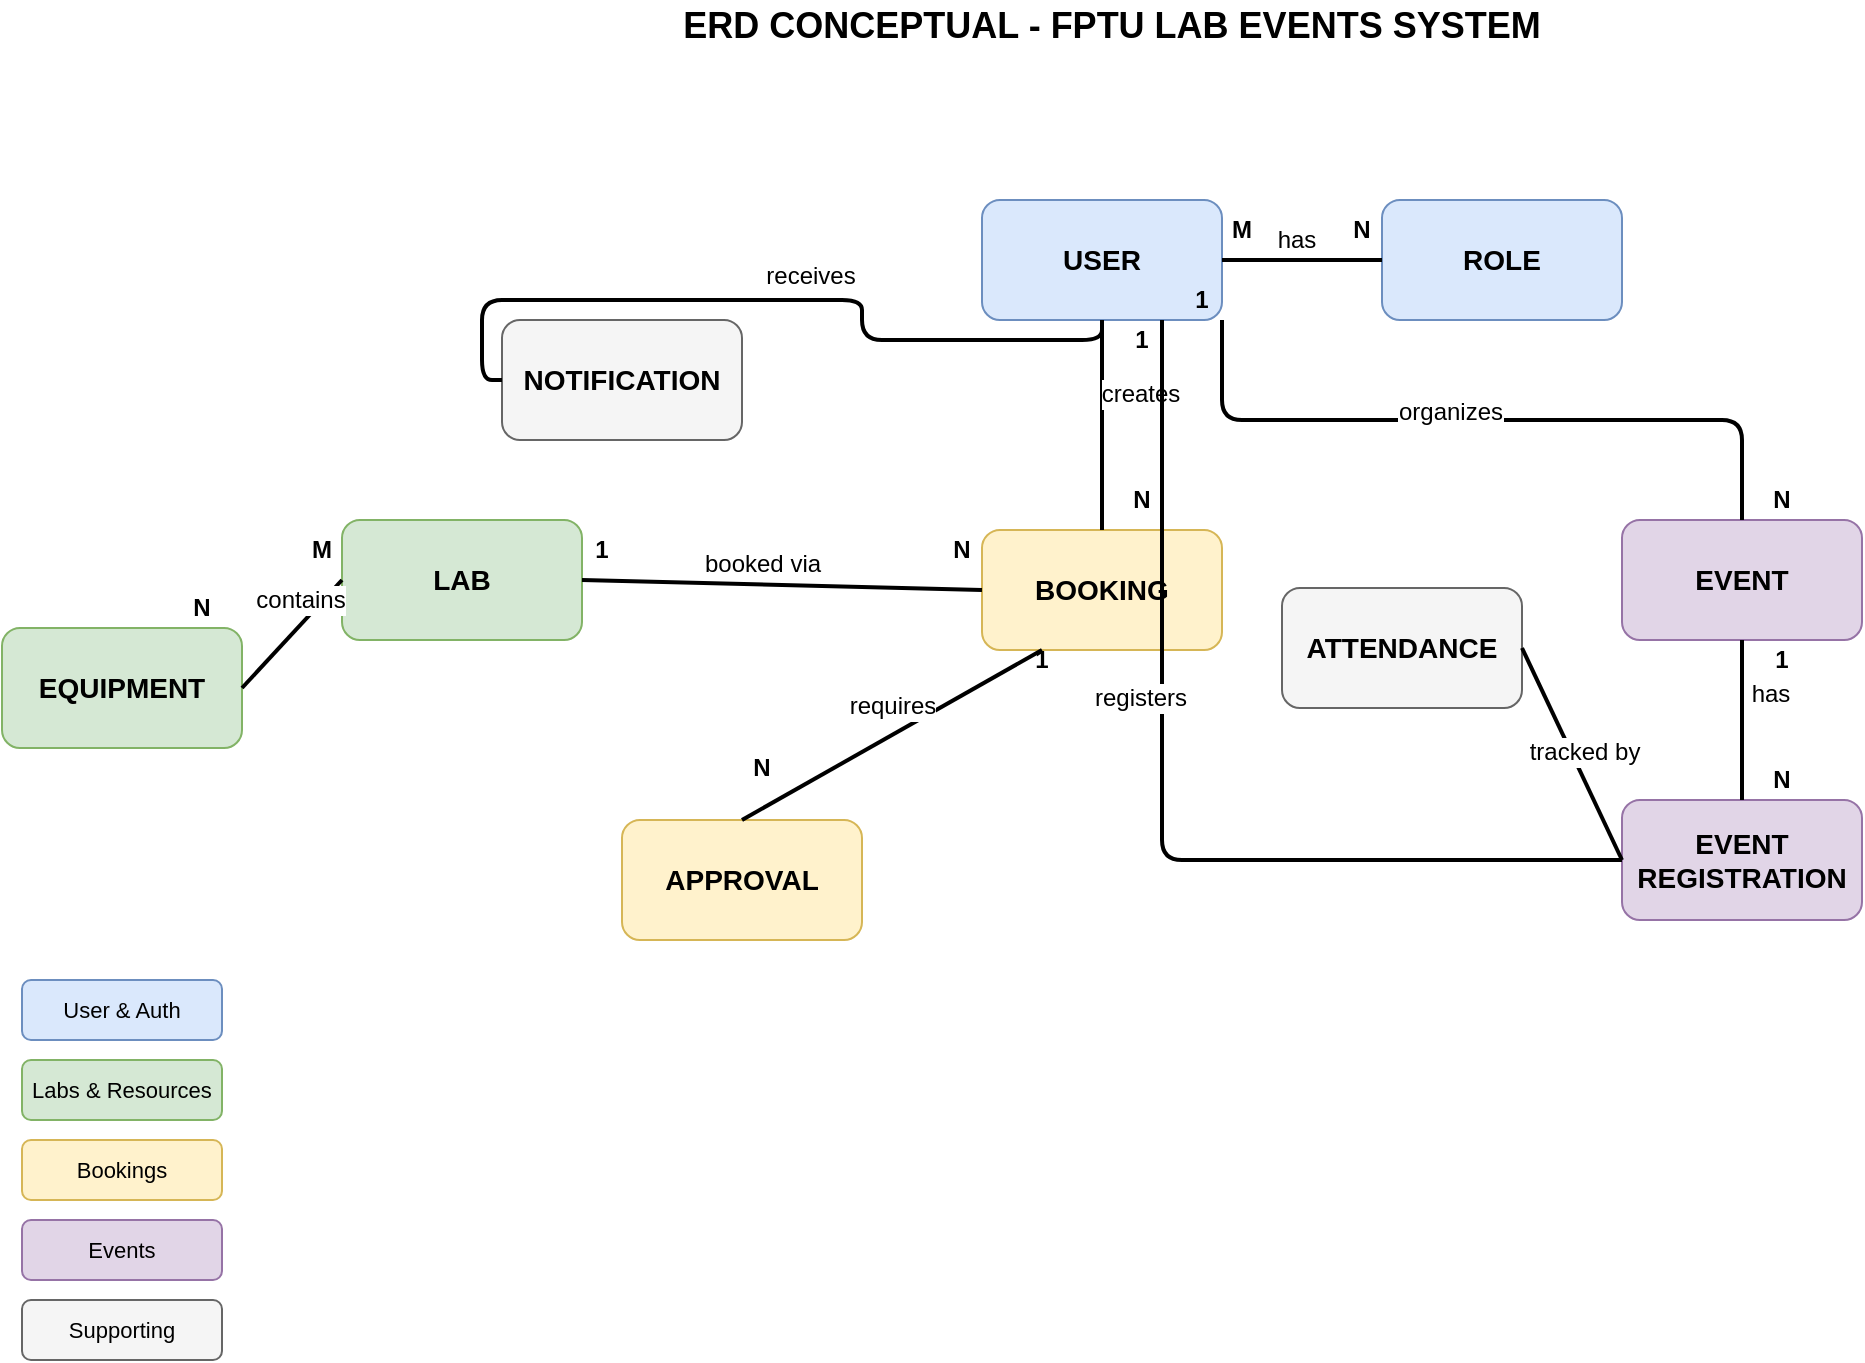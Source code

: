 <mxfile version="28.2.5">
  <diagram name="ERD Conceptual - FPTU Lab Events" id="conceptual-erd">
    <mxGraphModel dx="1426" dy="743" grid="0" gridSize="10" guides="1" tooltips="1" connect="1" arrows="1" fold="1" page="1" pageScale="1" pageWidth="1169" pageHeight="827" math="0" shadow="0">
      <root>
        <mxCell id="0" />
        <mxCell id="1" parent="0" />
        <mxCell id="title" value="&lt;b&gt;&lt;font style=&quot;font-size: 18px;&quot;&gt;ERD CONCEPTUAL - FPTU LAB EVENTS SYSTEM&lt;/font&gt;&lt;/b&gt;&lt;div&gt;&lt;br/&gt;&lt;/div&gt;" style="text;html=1;strokeColor=none;fillColor=none;align=center;verticalAlign=middle;whiteSpace=wrap;rounded=0;" parent="1" vertex="1">
          <mxGeometry x="284.5" y="20" width="600" height="40" as="geometry" />
        </mxCell>
        <mxCell id="user" value="&lt;b&gt;USER&lt;/b&gt;" style="rounded=1;whiteSpace=wrap;html=1;fillColor=#dae8fc;strokeColor=#6c8ebf;fontSize=14;" parent="1" vertex="1">
          <mxGeometry x="520" y="120" width="120" height="60" as="geometry" />
        </mxCell>
        <mxCell id="role" value="&lt;b&gt;ROLE&lt;/b&gt;" style="rounded=1;whiteSpace=wrap;html=1;fillColor=#dae8fc;strokeColor=#6c8ebf;fontSize=14;" parent="1" vertex="1">
          <mxGeometry x="720" y="120" width="120" height="60" as="geometry" />
        </mxCell>
        <mxCell id="lab" value="&lt;b&gt;LAB&lt;/b&gt;" style="rounded=1;whiteSpace=wrap;html=1;fillColor=#d5e8d4;strokeColor=#82b366;fontSize=14;" parent="1" vertex="1">
          <mxGeometry x="200" y="280" width="120" height="60" as="geometry" />
        </mxCell>
        <mxCell id="equipment" value="&lt;b&gt;EQUIPMENT&lt;/b&gt;" style="rounded=1;whiteSpace=wrap;html=1;fillColor=#d5e8d4;strokeColor=#82b366;fontSize=14;" parent="1" vertex="1">
          <mxGeometry x="30" y="334" width="120" height="60" as="geometry" />
        </mxCell>
        <mxCell id="booking" value="&lt;b&gt;BOOKING&lt;/b&gt;" style="rounded=1;whiteSpace=wrap;html=1;fillColor=#fff2cc;strokeColor=#d6b656;fontSize=14;" parent="1" vertex="1">
          <mxGeometry x="520" y="285" width="120" height="60" as="geometry" />
        </mxCell>
        <mxCell id="event" value="&lt;b&gt;EVENT&lt;/b&gt;" style="rounded=1;whiteSpace=wrap;html=1;fillColor=#e1d5e7;strokeColor=#9673a6;fontSize=14;" parent="1" vertex="1">
          <mxGeometry x="840" y="280" width="120" height="60" as="geometry" />
        </mxCell>
        <mxCell id="approval" value="&lt;b&gt;APPROVAL&lt;/b&gt;" style="rounded=1;whiteSpace=wrap;html=1;fillColor=#fff2cc;strokeColor=#d6b656;fontSize=14;" parent="1" vertex="1">
          <mxGeometry x="340" y="430" width="120" height="60" as="geometry" />
        </mxCell>
        <mxCell id="registration" value="&lt;b&gt;EVENT&lt;br&gt;REGISTRATION&lt;/b&gt;" style="rounded=1;whiteSpace=wrap;html=1;fillColor=#e1d5e7;strokeColor=#9673a6;fontSize=14;" parent="1" vertex="1">
          <mxGeometry x="840" y="420" width="120" height="60" as="geometry" />
        </mxCell>
        <mxCell id="attendance" value="&lt;b&gt;ATTENDANCE&lt;/b&gt;" style="rounded=1;whiteSpace=wrap;html=1;fillColor=#f5f5f5;strokeColor=#666666;fontSize=14;" parent="1" vertex="1">
          <mxGeometry x="670" y="314" width="120" height="60" as="geometry" />
        </mxCell>
        <mxCell id="notification" value="&lt;b&gt;NOTIFICATION&lt;/b&gt;" style="rounded=1;whiteSpace=wrap;html=1;fillColor=#f5f5f5;strokeColor=#666666;fontSize=14;" parent="1" vertex="1">
          <mxGeometry x="280" y="180" width="120" height="60" as="geometry" />
        </mxCell>
        <mxCell id="rel-user-role" value="" style="endArrow=none;html=1;exitX=1;exitY=0.5;exitDx=0;exitDy=0;entryX=0;entryY=0.5;entryDx=0;entryDy=0;strokeWidth=2;" parent="1" source="user" target="role" edge="1">
          <mxGeometry width="50" height="50" relative="1" as="geometry">
            <mxPoint x="500" y="300" as="sourcePoint" />
            <mxPoint x="550" y="250" as="targetPoint" />
          </mxGeometry>
        </mxCell>
        <mxCell id="rel-user-role-label" value="has" style="edgeLabel;html=1;align=center;verticalAlign=middle;resizable=0;points=[];fontSize=12;" parent="rel-user-role" vertex="1" connectable="0">
          <mxGeometry x="-0.2" y="-1" relative="1" as="geometry">
            <mxPoint x="5" y="-11" as="offset" />
          </mxGeometry>
        </mxCell>
        <mxCell id="rel-user-role-m" value="M" style="text;html=1;strokeColor=none;fillColor=none;align=center;verticalAlign=middle;whiteSpace=wrap;rounded=0;fontSize=12;fontStyle=1" parent="1" vertex="1">
          <mxGeometry x="640" y="125" width="20" height="20" as="geometry" />
        </mxCell>
        <mxCell id="rel-user-role-n" value="N" style="text;html=1;strokeColor=none;fillColor=none;align=center;verticalAlign=middle;whiteSpace=wrap;rounded=0;fontSize=12;fontStyle=1" parent="1" vertex="1">
          <mxGeometry x="700" y="125" width="20" height="20" as="geometry" />
        </mxCell>
        <mxCell id="rel-user-booking" value="" style="endArrow=none;html=1;exitX=0.5;exitY=1;exitDx=0;exitDy=0;entryX=0.5;entryY=0;entryDx=0;entryDy=0;strokeWidth=2;" parent="1" source="user" target="booking" edge="1">
          <mxGeometry width="50" height="50" relative="1" as="geometry">
            <mxPoint x="500" y="300" as="sourcePoint" />
            <mxPoint x="550" y="250" as="targetPoint" />
          </mxGeometry>
        </mxCell>
        <mxCell id="rel-user-booking-label" value="creates" style="edgeLabel;html=1;align=center;verticalAlign=middle;resizable=0;points=[];fontSize=12;" parent="rel-user-booking" vertex="1" connectable="0">
          <mxGeometry x="-0.2" y="-1" relative="1" as="geometry">
            <mxPoint x="20" y="-5" as="offset" />
          </mxGeometry>
        </mxCell>
        <mxCell id="rel-user-booking-1" value="1" style="text;html=1;strokeColor=none;fillColor=none;align=center;verticalAlign=middle;whiteSpace=wrap;rounded=0;fontSize=12;fontStyle=1" parent="1" vertex="1">
          <mxGeometry x="590" y="180" width="20" height="20" as="geometry" />
        </mxCell>
        <mxCell id="rel-user-booking-n" value="N" style="text;html=1;strokeColor=none;fillColor=none;align=center;verticalAlign=middle;whiteSpace=wrap;rounded=0;fontSize=12;fontStyle=1" parent="1" vertex="1">
          <mxGeometry x="590" y="260" width="20" height="20" as="geometry" />
        </mxCell>
        <mxCell id="rel-lab-booking" value="" style="endArrow=none;html=1;exitX=1;exitY=0.5;exitDx=0;exitDy=0;entryX=0;entryY=0.5;entryDx=0;entryDy=0;strokeWidth=2;" parent="1" source="lab" target="booking" edge="1">
          <mxGeometry width="50" height="50" relative="1" as="geometry">
            <mxPoint x="500" y="300" as="sourcePoint" />
            <mxPoint x="550" y="250" as="targetPoint" />
          </mxGeometry>
        </mxCell>
        <mxCell id="rel-lab-booking-label" value="booked via" style="edgeLabel;html=1;align=center;verticalAlign=middle;resizable=0;points=[];fontSize=12;" parent="rel-lab-booking" vertex="1" connectable="0">
          <mxGeometry x="-0.2" y="-1" relative="1" as="geometry">
            <mxPoint x="10" y="-11" as="offset" />
          </mxGeometry>
        </mxCell>
        <mxCell id="rel-lab-booking-1" value="1" style="text;html=1;strokeColor=none;fillColor=none;align=center;verticalAlign=middle;whiteSpace=wrap;rounded=0;fontSize=12;fontStyle=1" parent="1" vertex="1">
          <mxGeometry x="320" y="285" width="20" height="20" as="geometry" />
        </mxCell>
        <mxCell id="rel-lab-booking-n" value="N" style="text;html=1;strokeColor=none;fillColor=none;align=center;verticalAlign=middle;whiteSpace=wrap;rounded=0;fontSize=12;fontStyle=1" parent="1" vertex="1">
          <mxGeometry x="500" y="285" width="20" height="20" as="geometry" />
        </mxCell>
        <mxCell id="rel-lab-equipment" value="" style="endArrow=none;html=1;exitX=0;exitY=0.5;exitDx=0;exitDy=0;entryX=1;entryY=0.5;entryDx=0;entryDy=0;strokeWidth=2;" parent="1" source="lab" target="equipment" edge="1">
          <mxGeometry width="50" height="50" relative="1" as="geometry">
            <mxPoint x="500" y="300" as="sourcePoint" />
            <mxPoint x="550" y="250" as="targetPoint" />
          </mxGeometry>
        </mxCell>
        <mxCell id="rel-lab-equipment-label" value="contains" style="edgeLabel;html=1;align=center;verticalAlign=middle;resizable=0;points=[];fontSize=12;" parent="rel-lab-equipment" vertex="1" connectable="0">
          <mxGeometry x="-0.2" y="-1" relative="1" as="geometry">
            <mxPoint y="-11" as="offset" />
          </mxGeometry>
        </mxCell>
        <mxCell id="rel-lab-equipment-m" value="M" style="text;html=1;strokeColor=none;fillColor=none;align=center;verticalAlign=middle;whiteSpace=wrap;rounded=0;fontSize=12;fontStyle=1" parent="1" vertex="1">
          <mxGeometry x="180" y="285" width="20" height="20" as="geometry" />
        </mxCell>
        <mxCell id="rel-lab-equipment-n" value="N" style="text;html=1;strokeColor=none;fillColor=none;align=center;verticalAlign=middle;whiteSpace=wrap;rounded=0;fontSize=12;fontStyle=1" parent="1" vertex="1">
          <mxGeometry x="120" y="314" width="20" height="20" as="geometry" />
        </mxCell>
        <mxCell id="rel-booking-approval" value="" style="endArrow=none;html=1;exitX=0.25;exitY=1;exitDx=0;exitDy=0;entryX=0.5;entryY=0;entryDx=0;entryDy=0;strokeWidth=2;" parent="1" source="booking" target="approval" edge="1">
          <mxGeometry width="50" height="50" relative="1" as="geometry">
            <mxPoint x="500" y="400" as="sourcePoint" />
            <mxPoint x="550" y="350" as="targetPoint" />
          </mxGeometry>
        </mxCell>
        <mxCell id="rel-booking-approval-label" value="requires" style="edgeLabel;html=1;align=center;verticalAlign=middle;resizable=0;points=[];fontSize=12;" parent="rel-booking-approval" vertex="1" connectable="0">
          <mxGeometry x="-0.2" y="-1" relative="1" as="geometry">
            <mxPoint x="-15" y="-5" as="offset" />
          </mxGeometry>
        </mxCell>
        <mxCell id="rel-booking-approval-1" value="1" style="text;html=1;strokeColor=none;fillColor=none;align=center;verticalAlign=middle;whiteSpace=wrap;rounded=0;fontSize=12;fontStyle=1" parent="1" vertex="1">
          <mxGeometry x="540" y="340" width="20" height="20" as="geometry" />
        </mxCell>
        <mxCell id="rel-booking-approval-n" value="N" style="text;html=1;strokeColor=none;fillColor=none;align=center;verticalAlign=middle;whiteSpace=wrap;rounded=0;fontSize=12;fontStyle=1" parent="1" vertex="1">
          <mxGeometry x="400" y="394" width="20" height="20" as="geometry" />
        </mxCell>
        <mxCell id="rel-user-event" value="" style="endArrow=none;html=1;exitX=1;exitY=1;exitDx=0;exitDy=0;entryX=0.5;entryY=0;entryDx=0;entryDy=0;strokeWidth=2;edgeStyle=orthogonalEdgeStyle;" parent="1" source="user" target="event" edge="1">
          <mxGeometry width="50" height="50" relative="1" as="geometry">
            <mxPoint x="500" y="300" as="sourcePoint" />
            <mxPoint x="550" y="250" as="targetPoint" />
          </mxGeometry>
        </mxCell>
        <mxCell id="rel-user-event-label" value="organizes" style="edgeLabel;html=1;align=center;verticalAlign=middle;resizable=0;points=[];fontSize=12;" parent="rel-user-event" vertex="1" connectable="0">
          <mxGeometry x="-0.2" y="-1" relative="1" as="geometry">
            <mxPoint x="20" y="-5" as="offset" />
          </mxGeometry>
        </mxCell>
        <mxCell id="rel-user-event-1" value="1" style="text;html=1;strokeColor=none;fillColor=none;align=center;verticalAlign=middle;whiteSpace=wrap;rounded=0;fontSize=12;fontStyle=1" parent="1" vertex="1">
          <mxGeometry x="620" y="160" width="20" height="20" as="geometry" />
        </mxCell>
        <mxCell id="rel-user-event-n" value="N" style="text;html=1;strokeColor=none;fillColor=none;align=center;verticalAlign=middle;whiteSpace=wrap;rounded=0;fontSize=12;fontStyle=1" parent="1" vertex="1">
          <mxGeometry x="910" y="260" width="20" height="20" as="geometry" />
        </mxCell>
        <mxCell id="rel-event-registration" value="" style="endArrow=none;html=1;exitX=0.5;exitY=1;exitDx=0;exitDy=0;entryX=0.5;entryY=0;entryDx=0;entryDy=0;strokeWidth=2;" parent="1" source="event" target="registration" edge="1">
          <mxGeometry width="50" height="50" relative="1" as="geometry">
            <mxPoint x="500" y="400" as="sourcePoint" />
            <mxPoint x="550" y="350" as="targetPoint" />
          </mxGeometry>
        </mxCell>
        <mxCell id="rel-event-registration-label" value="has" style="edgeLabel;html=1;align=center;verticalAlign=middle;resizable=0;points=[];fontSize=12;" parent="rel-event-registration" vertex="1" connectable="0">
          <mxGeometry x="-0.2" y="-1" relative="1" as="geometry">
            <mxPoint x="15" y="-5" as="offset" />
          </mxGeometry>
        </mxCell>
        <mxCell id="rel-event-registration-1" value="1" style="text;html=1;strokeColor=none;fillColor=none;align=center;verticalAlign=middle;whiteSpace=wrap;rounded=0;fontSize=12;fontStyle=1" parent="1" vertex="1">
          <mxGeometry x="910" y="340" width="20" height="20" as="geometry" />
        </mxCell>
        <mxCell id="rel-event-registration-n" value="N" style="text;html=1;strokeColor=none;fillColor=none;align=center;verticalAlign=middle;whiteSpace=wrap;rounded=0;fontSize=12;fontStyle=1" parent="1" vertex="1">
          <mxGeometry x="910" y="400" width="20" height="20" as="geometry" />
        </mxCell>
        <mxCell id="rel-user-registration" value="" style="endArrow=none;html=1;exitX=0.75;exitY=1;exitDx=0;exitDy=0;entryX=0;entryY=0.5;entryDx=0;entryDy=0;strokeWidth=2;edgeStyle=orthogonalEdgeStyle;" parent="1" source="user" target="registration" edge="1">
          <mxGeometry width="50" height="50" relative="1" as="geometry">
            <mxPoint x="500" y="300" as="sourcePoint" />
            <mxPoint x="550" y="250" as="targetPoint" />
          </mxGeometry>
        </mxCell>
        <mxCell id="rel-user-registration-label" value="registers" style="edgeLabel;html=1;align=center;verticalAlign=middle;resizable=0;points=[];fontSize=12;" parent="rel-user-registration" vertex="1" connectable="0">
          <mxGeometry x="-0.2" y="-1" relative="1" as="geometry">
            <mxPoint x="-10" y="-11" as="offset" />
          </mxGeometry>
        </mxCell>
        <mxCell id="rel-registration-attendance" value="" style="endArrow=none;html=1;exitX=0;exitY=0.5;exitDx=0;exitDy=0;entryX=1;entryY=0.5;entryDx=0;entryDy=0;strokeWidth=2;" parent="1" source="registration" target="attendance" edge="1">
          <mxGeometry width="50" height="50" relative="1" as="geometry">
            <mxPoint x="500" y="500" as="sourcePoint" />
            <mxPoint x="550" y="450" as="targetPoint" />
          </mxGeometry>
        </mxCell>
        <mxCell id="rel-registration-attendance-label" value="tracked by" style="edgeLabel;html=1;align=center;verticalAlign=middle;resizable=0;points=[];fontSize=12;" parent="rel-registration-attendance" vertex="1" connectable="0">
          <mxGeometry x="-0.2" y="-1" relative="1" as="geometry">
            <mxPoint y="-11" as="offset" />
          </mxGeometry>
        </mxCell>
        <mxCell id="rel-user-notification" value="" style="endArrow=none;html=1;exitX=0.5;exitY=1;exitDx=0;exitDy=0;entryX=0;entryY=0.5;entryDx=0;entryDy=0;strokeWidth=2;edgeStyle=orthogonalEdgeStyle;" parent="1" source="user" target="notification" edge="1">
          <mxGeometry width="50" height="50" relative="1" as="geometry">
            <mxPoint x="400" y="500" as="sourcePoint" />
            <mxPoint x="450" y="450" as="targetPoint" />
          </mxGeometry>
        </mxCell>
        <mxCell id="rel-user-notification-label" value="receives" style="edgeLabel;html=1;align=center;verticalAlign=middle;resizable=0;points=[];fontSize=12;" parent="rel-user-notification" vertex="1" connectable="0">
          <mxGeometry x="-0.2" y="-1" relative="1" as="geometry">
            <mxPoint x="-20" y="-11" as="offset" />
          </mxGeometry>
        </mxCell>
        <mxCell id="legend-auth" value="User &amp; Auth" style="rounded=1;whiteSpace=wrap;html=1;fillColor=#dae8fc;strokeColor=#6c8ebf;fontSize=11;" parent="1" vertex="1">
          <mxGeometry x="40" y="510" width="100" height="30" as="geometry" />
        </mxCell>
        <mxCell id="legend-labs" value="Labs &amp; Resources" style="rounded=1;whiteSpace=wrap;html=1;fillColor=#d5e8d4;strokeColor=#82b366;fontSize=11;" parent="1" vertex="1">
          <mxGeometry x="40" y="550" width="100" height="30" as="geometry" />
        </mxCell>
        <mxCell id="legend-booking" value="Bookings" style="rounded=1;whiteSpace=wrap;html=1;fillColor=#fff2cc;strokeColor=#d6b656;fontSize=11;" parent="1" vertex="1">
          <mxGeometry x="40" y="590" width="100" height="30" as="geometry" />
        </mxCell>
        <mxCell id="legend-events" value="Events" style="rounded=1;whiteSpace=wrap;html=1;fillColor=#e1d5e7;strokeColor=#9673a6;fontSize=11;" parent="1" vertex="1">
          <mxGeometry x="40" y="630" width="100" height="30" as="geometry" />
        </mxCell>
        <mxCell id="legend-support" value="Supporting" style="rounded=1;whiteSpace=wrap;html=1;fillColor=#f5f5f5;strokeColor=#666666;fontSize=11;" parent="1" vertex="1">
          <mxGeometry x="40" y="670" width="100" height="30" as="geometry" />
        </mxCell>
      </root>
    </mxGraphModel>
  </diagram>
</mxfile>
